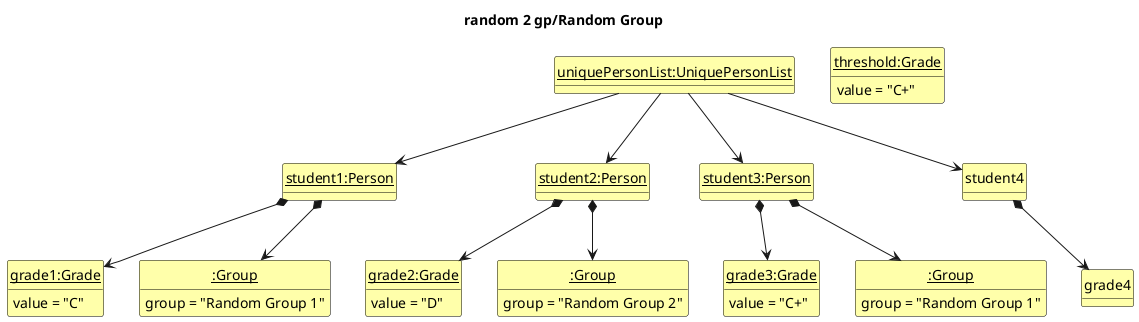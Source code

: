 @startuml
'https://plantuml.com/class-diagram

hide circle
hide methods
skinparam ClassFontColor #000000
skinparam ClassBorderColor #000000
skinparam ClassBackgroundColor #FFFFAA

title random 2 gp/Random Group

class uniquePersonList as "<u>uniquePersonList:UniquePersonList</u>"
class student1 as "<u>student1:Person</u>"
class student2 as "<u>student2:Person</u>"
class student3 as "<u>student3:Person</u>"
class grade1  as "<u>grade1:Grade</u>" {
    value = "C"
}
class grade2 as "<u>grade2:Grade</u>"{
    value = "D"
}
class grade3 as "<u>grade3:Grade</u>"{
    value = "C+"
}
class Grade as "<u>threshold:Grade</u>"{
    value = "C+"
}
class group1 as "<u>:Group</u>"{
    group = "Random Group 1"
}
class group2 as "<u>:Group</u>"{
    group = "Random Group 1"
}
class group3 as "<u>:Group</u>"{
    group = "Random Group 2"
}

student1 -[hidden]right-> student2
student2 -[hidden]right-> student3

uniquePersonList -down-> student1
uniquePersonList -down-> student2
uniquePersonList -down-> student3
uniquePersonList -down-> student4

student1 *-down-> grade1
student2 *-down-> grade2
student3 *-down-> grade3
student4 *-down-> grade4

student1 *-down-> group1
student2 *-down-> group3
student3 *-down-> group2

@enduml
